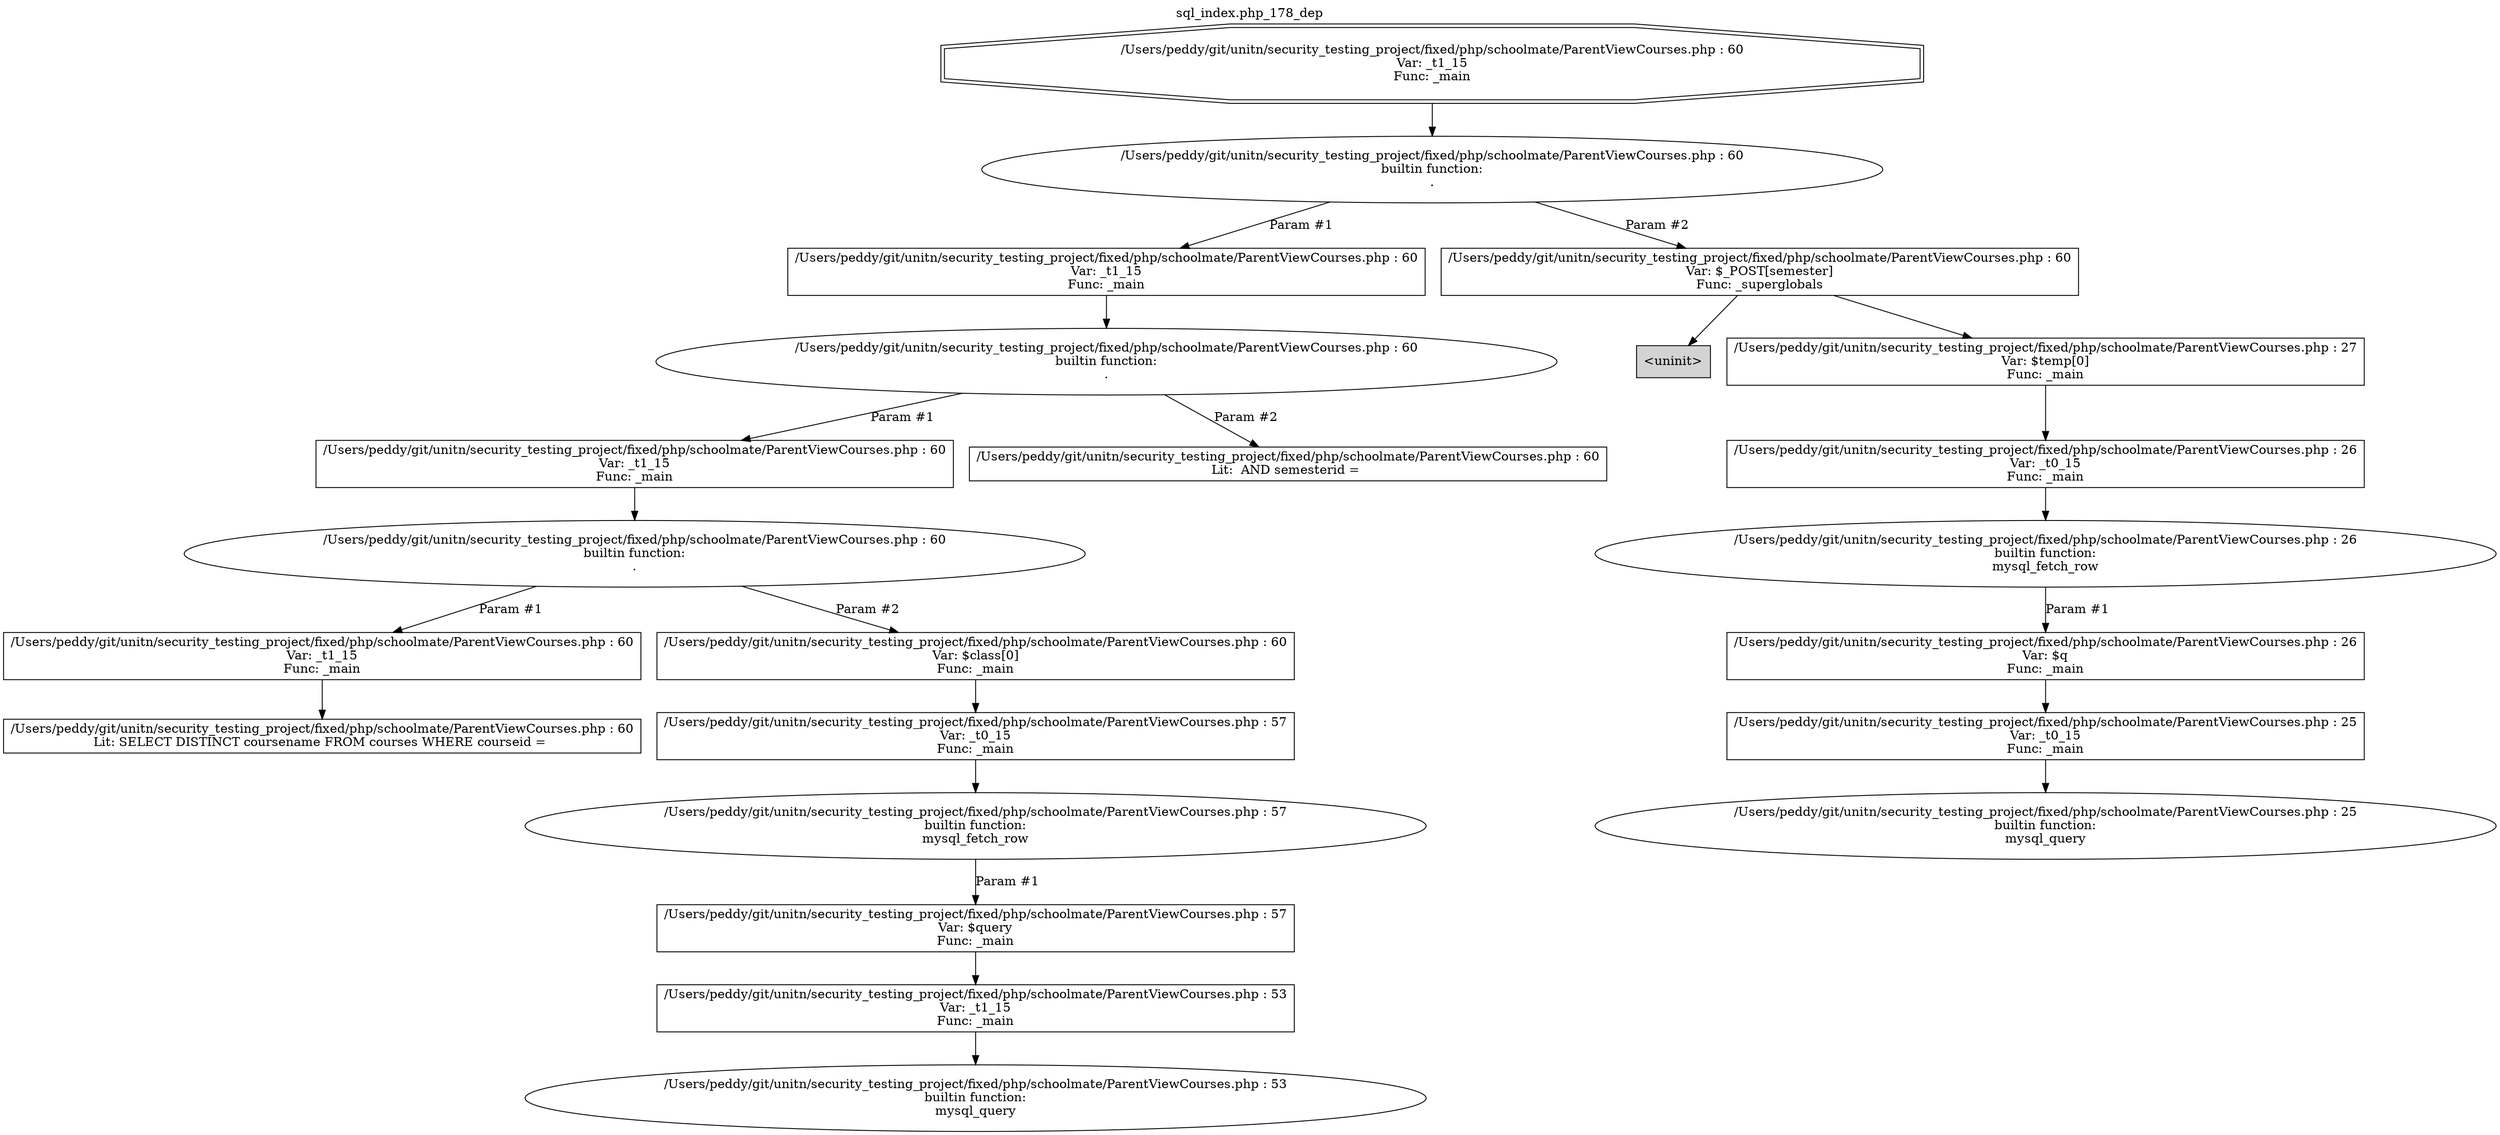 digraph cfg {
  label="sql_index.php_178_dep";
  labelloc=t;
  n1 [shape=doubleoctagon, label="/Users/peddy/git/unitn/security_testing_project/fixed/php/schoolmate/ParentViewCourses.php : 60\nVar: _t1_15\nFunc: _main\n"];
  n2 [shape=ellipse, label="/Users/peddy/git/unitn/security_testing_project/fixed/php/schoolmate/ParentViewCourses.php : 60\nbuiltin function:\n.\n"];
  n3 [shape=box, label="/Users/peddy/git/unitn/security_testing_project/fixed/php/schoolmate/ParentViewCourses.php : 60\nVar: _t1_15\nFunc: _main\n"];
  n4 [shape=ellipse, label="/Users/peddy/git/unitn/security_testing_project/fixed/php/schoolmate/ParentViewCourses.php : 60\nbuiltin function:\n.\n"];
  n5 [shape=box, label="/Users/peddy/git/unitn/security_testing_project/fixed/php/schoolmate/ParentViewCourses.php : 60\nVar: _t1_15\nFunc: _main\n"];
  n6 [shape=ellipse, label="/Users/peddy/git/unitn/security_testing_project/fixed/php/schoolmate/ParentViewCourses.php : 60\nbuiltin function:\n.\n"];
  n7 [shape=box, label="/Users/peddy/git/unitn/security_testing_project/fixed/php/schoolmate/ParentViewCourses.php : 60\nVar: _t1_15\nFunc: _main\n"];
  n8 [shape=box, label="/Users/peddy/git/unitn/security_testing_project/fixed/php/schoolmate/ParentViewCourses.php : 60\nLit: SELECT DISTINCT coursename FROM courses WHERE courseid = \n"];
  n9 [shape=box, label="/Users/peddy/git/unitn/security_testing_project/fixed/php/schoolmate/ParentViewCourses.php : 60\nVar: $class[0]\nFunc: _main\n"];
  n10 [shape=box, label="/Users/peddy/git/unitn/security_testing_project/fixed/php/schoolmate/ParentViewCourses.php : 57\nVar: _t0_15\nFunc: _main\n"];
  n11 [shape=ellipse, label="/Users/peddy/git/unitn/security_testing_project/fixed/php/schoolmate/ParentViewCourses.php : 57\nbuiltin function:\nmysql_fetch_row\n"];
  n12 [shape=box, label="/Users/peddy/git/unitn/security_testing_project/fixed/php/schoolmate/ParentViewCourses.php : 57\nVar: $query\nFunc: _main\n"];
  n13 [shape=box, label="/Users/peddy/git/unitn/security_testing_project/fixed/php/schoolmate/ParentViewCourses.php : 53\nVar: _t1_15\nFunc: _main\n"];
  n14 [shape=ellipse, label="/Users/peddy/git/unitn/security_testing_project/fixed/php/schoolmate/ParentViewCourses.php : 53\nbuiltin function:\nmysql_query\n"];
  n15 [shape=box, label="/Users/peddy/git/unitn/security_testing_project/fixed/php/schoolmate/ParentViewCourses.php : 60\nLit:  AND semesterid = \n"];
  n16 [shape=box, label="/Users/peddy/git/unitn/security_testing_project/fixed/php/schoolmate/ParentViewCourses.php : 60\nVar: $_POST[semester]\nFunc: _superglobals\n"];
  n17 [shape=box, label="<uninit>",style=filled];
  n18 [shape=box, label="/Users/peddy/git/unitn/security_testing_project/fixed/php/schoolmate/ParentViewCourses.php : 27\nVar: $temp[0]\nFunc: _main\n"];
  n19 [shape=box, label="/Users/peddy/git/unitn/security_testing_project/fixed/php/schoolmate/ParentViewCourses.php : 26\nVar: _t0_15\nFunc: _main\n"];
  n20 [shape=ellipse, label="/Users/peddy/git/unitn/security_testing_project/fixed/php/schoolmate/ParentViewCourses.php : 26\nbuiltin function:\nmysql_fetch_row\n"];
  n21 [shape=box, label="/Users/peddy/git/unitn/security_testing_project/fixed/php/schoolmate/ParentViewCourses.php : 26\nVar: $q\nFunc: _main\n"];
  n22 [shape=box, label="/Users/peddy/git/unitn/security_testing_project/fixed/php/schoolmate/ParentViewCourses.php : 25\nVar: _t0_15\nFunc: _main\n"];
  n23 [shape=ellipse, label="/Users/peddy/git/unitn/security_testing_project/fixed/php/schoolmate/ParentViewCourses.php : 25\nbuiltin function:\nmysql_query\n"];
  n1 -> n2;
  n3 -> n4;
  n5 -> n6;
  n7 -> n8;
  n6 -> n7[label="Param #1"];
  n6 -> n9[label="Param #2"];
  n10 -> n11;
  n13 -> n14;
  n12 -> n13;
  n11 -> n12[label="Param #1"];
  n9 -> n10;
  n4 -> n5[label="Param #1"];
  n4 -> n15[label="Param #2"];
  n2 -> n3[label="Param #1"];
  n2 -> n16[label="Param #2"];
  n16 -> n17;
  n16 -> n18;
  n19 -> n20;
  n22 -> n23;
  n21 -> n22;
  n20 -> n21[label="Param #1"];
  n18 -> n19;
}
